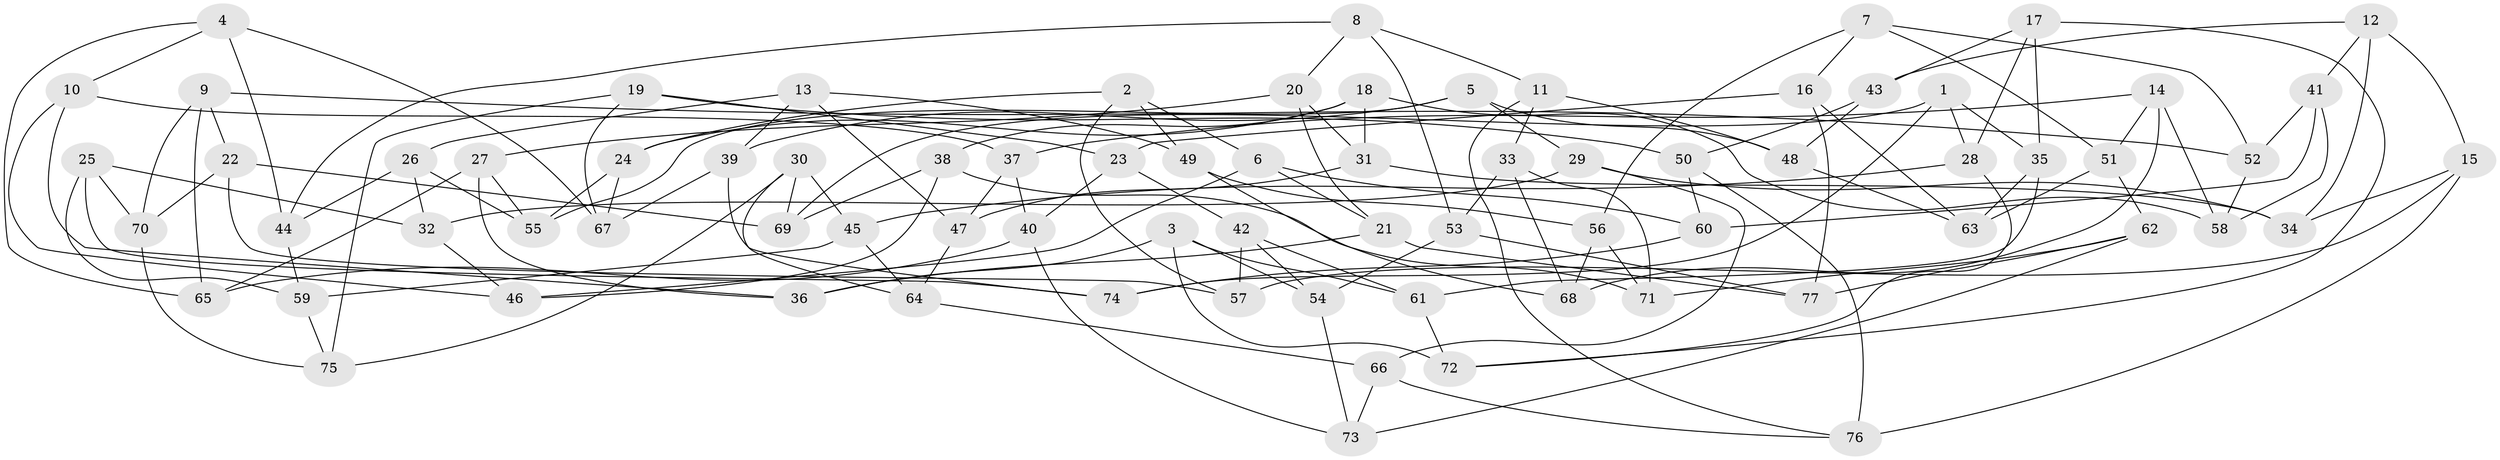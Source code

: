 // coarse degree distribution, {4: 0.5185185185185185, 5: 0.2222222222222222, 3: 0.1111111111111111, 6: 0.14814814814814814}
// Generated by graph-tools (version 1.1) at 2025/38/03/04/25 23:38:15]
// undirected, 77 vertices, 154 edges
graph export_dot {
  node [color=gray90,style=filled];
  1;
  2;
  3;
  4;
  5;
  6;
  7;
  8;
  9;
  10;
  11;
  12;
  13;
  14;
  15;
  16;
  17;
  18;
  19;
  20;
  21;
  22;
  23;
  24;
  25;
  26;
  27;
  28;
  29;
  30;
  31;
  32;
  33;
  34;
  35;
  36;
  37;
  38;
  39;
  40;
  41;
  42;
  43;
  44;
  45;
  46;
  47;
  48;
  49;
  50;
  51;
  52;
  53;
  54;
  55;
  56;
  57;
  58;
  59;
  60;
  61;
  62;
  63;
  64;
  65;
  66;
  67;
  68;
  69;
  70;
  71;
  72;
  73;
  74;
  75;
  76;
  77;
  1 -- 69;
  1 -- 28;
  1 -- 35;
  1 -- 74;
  2 -- 49;
  2 -- 6;
  2 -- 57;
  2 -- 24;
  3 -- 61;
  3 -- 36;
  3 -- 54;
  3 -- 72;
  4 -- 67;
  4 -- 65;
  4 -- 44;
  4 -- 10;
  5 -- 48;
  5 -- 29;
  5 -- 55;
  5 -- 39;
  6 -- 60;
  6 -- 46;
  6 -- 21;
  7 -- 16;
  7 -- 52;
  7 -- 51;
  7 -- 56;
  8 -- 53;
  8 -- 44;
  8 -- 20;
  8 -- 11;
  9 -- 52;
  9 -- 22;
  9 -- 70;
  9 -- 65;
  10 -- 36;
  10 -- 46;
  10 -- 37;
  11 -- 48;
  11 -- 76;
  11 -- 33;
  12 -- 15;
  12 -- 43;
  12 -- 34;
  12 -- 41;
  13 -- 47;
  13 -- 49;
  13 -- 26;
  13 -- 39;
  14 -- 37;
  14 -- 51;
  14 -- 68;
  14 -- 58;
  15 -- 76;
  15 -- 34;
  15 -- 57;
  16 -- 63;
  16 -- 77;
  16 -- 23;
  17 -- 28;
  17 -- 35;
  17 -- 43;
  17 -- 72;
  18 -- 38;
  18 -- 24;
  18 -- 31;
  18 -- 58;
  19 -- 50;
  19 -- 67;
  19 -- 23;
  19 -- 75;
  20 -- 27;
  20 -- 21;
  20 -- 31;
  21 -- 36;
  21 -- 77;
  22 -- 70;
  22 -- 57;
  22 -- 69;
  23 -- 42;
  23 -- 40;
  24 -- 67;
  24 -- 55;
  25 -- 70;
  25 -- 59;
  25 -- 32;
  25 -- 74;
  26 -- 44;
  26 -- 32;
  26 -- 55;
  27 -- 65;
  27 -- 55;
  27 -- 36;
  28 -- 72;
  28 -- 45;
  29 -- 66;
  29 -- 32;
  29 -- 34;
  30 -- 75;
  30 -- 45;
  30 -- 69;
  30 -- 64;
  31 -- 34;
  31 -- 47;
  32 -- 46;
  33 -- 68;
  33 -- 53;
  33 -- 71;
  35 -- 61;
  35 -- 63;
  37 -- 40;
  37 -- 47;
  38 -- 69;
  38 -- 46;
  38 -- 71;
  39 -- 74;
  39 -- 67;
  40 -- 73;
  40 -- 65;
  41 -- 52;
  41 -- 58;
  41 -- 60;
  42 -- 61;
  42 -- 57;
  42 -- 54;
  43 -- 50;
  43 -- 48;
  44 -- 59;
  45 -- 59;
  45 -- 64;
  47 -- 64;
  48 -- 63;
  49 -- 68;
  49 -- 56;
  50 -- 76;
  50 -- 60;
  51 -- 63;
  51 -- 62;
  52 -- 58;
  53 -- 77;
  53 -- 54;
  54 -- 73;
  56 -- 68;
  56 -- 71;
  59 -- 75;
  60 -- 74;
  61 -- 72;
  62 -- 71;
  62 -- 73;
  62 -- 77;
  64 -- 66;
  66 -- 73;
  66 -- 76;
  70 -- 75;
}
